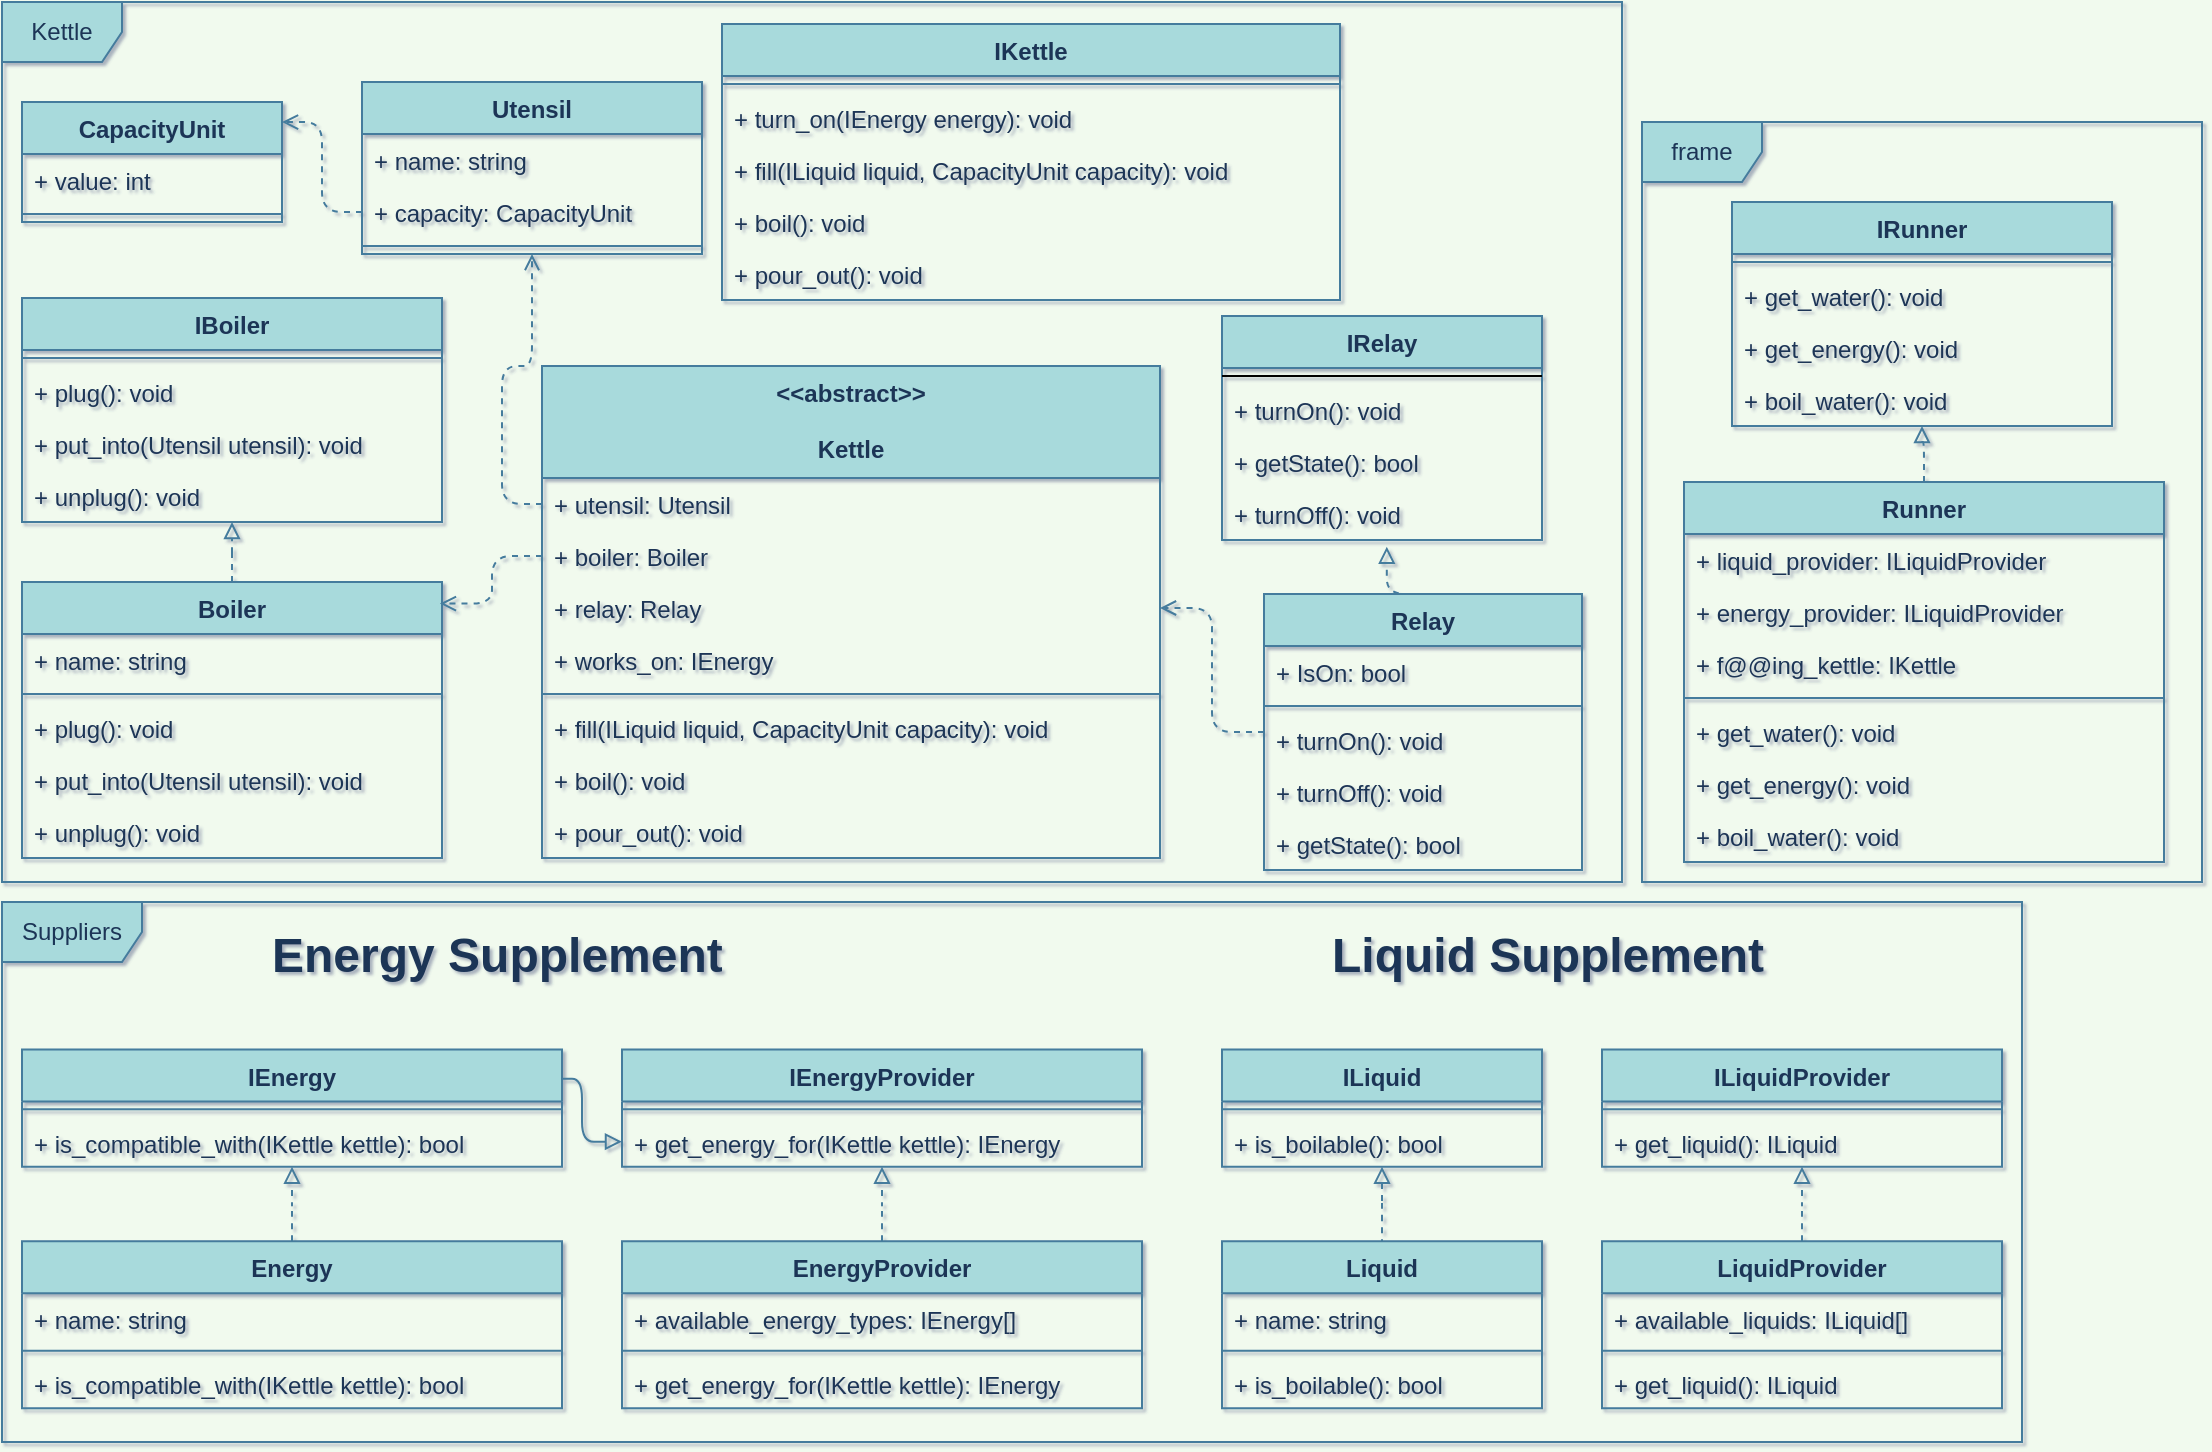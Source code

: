 <mxfile version="13.7.8" type="github">
  <diagram id="sT64eulOTyPjAwDJpeQ8" name="Page-1">
    <mxGraphModel dx="1746" dy="759" grid="1" gridSize="10" guides="1" tooltips="1" connect="1" arrows="1" fold="1" page="0" pageScale="1" pageWidth="850" pageHeight="1100" background="#F1FAEE" math="0" shadow="1">
      <root>
        <mxCell id="0" />
        <mxCell id="1" parent="0" />
        <mxCell id="tFLDlTg6jSrxiTcNu47O-26" value="Kettle" style="shape=umlFrame;whiteSpace=wrap;html=1;rounded=0;sketch=0;strokeColor=#457B9D;fillColor=#A8DADC;fontColor=#1D3557;" vertex="1" parent="1">
          <mxGeometry x="-60" y="230" width="810" height="440" as="geometry" />
        </mxCell>
        <mxCell id="tFLDlTg6jSrxiTcNu47O-44" value="frame" style="shape=umlFrame;whiteSpace=wrap;html=1;rounded=0;sketch=0;strokeColor=#457B9D;fillColor=#A8DADC;fontColor=#1D3557;" vertex="1" parent="1">
          <mxGeometry x="760" y="290" width="280" height="380" as="geometry" />
        </mxCell>
        <mxCell id="totgjsEPkLqNRvyppm45-7" style="edgeStyle=orthogonalEdgeStyle;orthogonalLoop=1;jettySize=auto;html=1;entryX=0.5;entryY=1;entryDx=0;entryDy=0;dashed=1;endArrow=block;endFill=0;strokeColor=#457B9D;fontColor=#1D3557;labelBackgroundColor=#F1FAEE;" parent="1" source="totgjsEPkLqNRvyppm45-96" target="totgjsEPkLqNRvyppm45-2" edge="1">
          <mxGeometry relative="1" as="geometry" />
        </mxCell>
        <mxCell id="totgjsEPkLqNRvyppm45-20" style="edgeStyle=orthogonalEdgeStyle;orthogonalLoop=1;jettySize=auto;html=1;entryX=0.5;entryY=1;entryDx=0;entryDy=0;entryPerimeter=0;dashed=1;endArrow=block;endFill=0;strokeColor=#457B9D;fontColor=#1D3557;labelBackgroundColor=#F1FAEE;" parent="1" source="totgjsEPkLqNRvyppm45-14" target="totgjsEPkLqNRvyppm45-13" edge="1">
          <mxGeometry relative="1" as="geometry" />
        </mxCell>
        <mxCell id="totgjsEPkLqNRvyppm45-54" value="&lt;h1&gt;Energy Supplement&lt;br&gt;&lt;/h1&gt;" style="text;html=1;strokeColor=none;fillColor=none;spacing=5;spacingTop=-20;whiteSpace=wrap;overflow=hidden;fontColor=#1D3557;" parent="1" vertex="1">
          <mxGeometry x="70" y="686.667" width="310" height="47.917" as="geometry" />
        </mxCell>
        <mxCell id="totgjsEPkLqNRvyppm45-55" value="&lt;h1&gt;Liquid Supplement&lt;br&gt;&lt;/h1&gt;" style="text;html=1;strokeColor=none;fillColor=none;spacing=5;spacingTop=-20;whiteSpace=wrap;overflow=hidden;fontColor=#1D3557;" parent="1" vertex="1">
          <mxGeometry x="600" y="686.667" width="309" height="38.333" as="geometry" />
        </mxCell>
        <mxCell id="totgjsEPkLqNRvyppm45-56" value="IEnergy" style="swimlane;fontStyle=1;align=center;verticalAlign=top;childLayout=stackLayout;horizontal=1;startSize=26;horizontalStack=0;resizeParent=1;resizeParentMax=0;resizeLast=0;collapsible=1;marginBottom=0;fillColor=#A8DADC;strokeColor=#457B9D;fontColor=#1D3557;" parent="1" vertex="1">
          <mxGeometry x="-50" y="753.75" width="270" height="58.583" as="geometry" />
        </mxCell>
        <mxCell id="totgjsEPkLqNRvyppm45-57" value="" style="line;strokeWidth=1;fillColor=none;align=left;verticalAlign=middle;spacingTop=-1;spacingLeft=3;spacingRight=3;rotatable=0;labelPosition=right;points=[];portConstraint=eastwest;strokeColor=#457B9D;fontColor=#1D3557;labelBackgroundColor=#F1FAEE;" parent="totgjsEPkLqNRvyppm45-56" vertex="1">
          <mxGeometry y="26" width="270" height="7.667" as="geometry" />
        </mxCell>
        <mxCell id="totgjsEPkLqNRvyppm45-58" value="+ is_compatible_with(IKettle kettle): bool" style="text;strokeColor=none;fillColor=none;align=left;verticalAlign=top;spacingLeft=4;spacingRight=4;overflow=hidden;rotatable=0;points=[[0,0.5],[1,0.5]];portConstraint=eastwest;fontColor=#1D3557;" parent="totgjsEPkLqNRvyppm45-56" vertex="1">
          <mxGeometry y="33.667" width="270" height="24.917" as="geometry" />
        </mxCell>
        <mxCell id="totgjsEPkLqNRvyppm45-59" value="IEnergyProvider" style="swimlane;fontStyle=1;align=center;verticalAlign=top;childLayout=stackLayout;horizontal=1;startSize=26;horizontalStack=0;resizeParent=1;resizeParentMax=0;resizeLast=0;collapsible=1;marginBottom=0;fillColor=#A8DADC;strokeColor=#457B9D;fontColor=#1D3557;" parent="1" vertex="1">
          <mxGeometry x="250" y="753.75" width="260" height="58.583" as="geometry" />
        </mxCell>
        <mxCell id="totgjsEPkLqNRvyppm45-60" value="" style="line;strokeWidth=1;fillColor=none;align=left;verticalAlign=middle;spacingTop=-1;spacingLeft=3;spacingRight=3;rotatable=0;labelPosition=right;points=[];portConstraint=eastwest;strokeColor=#457B9D;fontColor=#1D3557;labelBackgroundColor=#F1FAEE;" parent="totgjsEPkLqNRvyppm45-59" vertex="1">
          <mxGeometry y="26" width="260" height="7.667" as="geometry" />
        </mxCell>
        <mxCell id="totgjsEPkLqNRvyppm45-61" value="+ get_energy_for(IKettle kettle): IEnergy" style="text;strokeColor=none;fillColor=none;align=left;verticalAlign=top;spacingLeft=4;spacingRight=4;overflow=hidden;rotatable=0;points=[[0,0.5],[1,0.5]];portConstraint=eastwest;fontColor=#1D3557;" parent="totgjsEPkLqNRvyppm45-59" vertex="1">
          <mxGeometry y="33.667" width="260" height="24.917" as="geometry" />
        </mxCell>
        <mxCell id="totgjsEPkLqNRvyppm45-62" style="edgeStyle=orthogonalEdgeStyle;orthogonalLoop=1;jettySize=auto;html=1;entryX=1;entryY=0.25;entryDx=0;entryDy=0;startArrow=block;startFill=0;endArrow=none;endFill=0;strokeColor=#457B9D;fontColor=#1D3557;labelBackgroundColor=#F1FAEE;" parent="1" source="totgjsEPkLqNRvyppm45-61" target="totgjsEPkLqNRvyppm45-56" edge="1">
          <mxGeometry relative="1" as="geometry" />
        </mxCell>
        <mxCell id="totgjsEPkLqNRvyppm45-66" value="Energy" style="swimlane;fontStyle=1;align=center;verticalAlign=top;childLayout=stackLayout;horizontal=1;startSize=26;horizontalStack=0;resizeParent=1;resizeParentMax=0;resizeLast=0;collapsible=1;marginBottom=0;fillColor=#A8DADC;strokeColor=#457B9D;fontColor=#1D3557;" parent="1" vertex="1">
          <mxGeometry x="-50" y="849.583" width="270" height="83.5" as="geometry" />
        </mxCell>
        <mxCell id="totgjsEPkLqNRvyppm45-67" value="+ name: string" style="text;strokeColor=none;fillColor=none;align=left;verticalAlign=top;spacingLeft=4;spacingRight=4;overflow=hidden;rotatable=0;points=[[0,0.5],[1,0.5]];portConstraint=eastwest;fontColor=#1D3557;" parent="totgjsEPkLqNRvyppm45-66" vertex="1">
          <mxGeometry y="26" width="270" height="24.917" as="geometry" />
        </mxCell>
        <mxCell id="totgjsEPkLqNRvyppm45-68" value="" style="line;strokeWidth=1;fillColor=none;align=left;verticalAlign=middle;spacingTop=-1;spacingLeft=3;spacingRight=3;rotatable=0;labelPosition=right;points=[];portConstraint=eastwest;strokeColor=#457B9D;fontColor=#1D3557;labelBackgroundColor=#F1FAEE;" parent="totgjsEPkLqNRvyppm45-66" vertex="1">
          <mxGeometry y="50.917" width="270" height="7.667" as="geometry" />
        </mxCell>
        <mxCell id="totgjsEPkLqNRvyppm45-69" value="+ is_compatible_with(IKettle kettle): bool" style="text;strokeColor=none;fillColor=none;align=left;verticalAlign=top;spacingLeft=4;spacingRight=4;overflow=hidden;rotatable=0;points=[[0,0.5],[1,0.5]];portConstraint=eastwest;fontColor=#1D3557;" parent="totgjsEPkLqNRvyppm45-66" vertex="1">
          <mxGeometry y="58.583" width="270" height="24.917" as="geometry" />
        </mxCell>
        <mxCell id="totgjsEPkLqNRvyppm45-70" style="edgeStyle=orthogonalEdgeStyle;orthogonalLoop=1;jettySize=auto;html=1;dashed=1;startArrow=none;startFill=0;endArrow=block;endFill=0;strokeColor=#457B9D;fontColor=#1D3557;labelBackgroundColor=#F1FAEE;" parent="1" source="totgjsEPkLqNRvyppm45-66" target="totgjsEPkLqNRvyppm45-56" edge="1">
          <mxGeometry relative="1" as="geometry" />
        </mxCell>
        <mxCell id="totgjsEPkLqNRvyppm45-71" value="EnergyProvider" style="swimlane;fontStyle=1;align=center;verticalAlign=top;childLayout=stackLayout;horizontal=1;startSize=26;horizontalStack=0;resizeParent=1;resizeParentMax=0;resizeLast=0;collapsible=1;marginBottom=0;fillColor=#A8DADC;strokeColor=#457B9D;fontColor=#1D3557;" parent="1" vertex="1">
          <mxGeometry x="250" y="849.58" width="260" height="83.5" as="geometry" />
        </mxCell>
        <mxCell id="totgjsEPkLqNRvyppm45-72" value="+ available_energy_types: IEnergy[]" style="text;strokeColor=none;fillColor=none;align=left;verticalAlign=top;spacingLeft=4;spacingRight=4;overflow=hidden;rotatable=0;points=[[0,0.5],[1,0.5]];portConstraint=eastwest;fontColor=#1D3557;" parent="totgjsEPkLqNRvyppm45-71" vertex="1">
          <mxGeometry y="26" width="260" height="24.917" as="geometry" />
        </mxCell>
        <mxCell id="totgjsEPkLqNRvyppm45-73" value="" style="line;strokeWidth=1;fillColor=none;align=left;verticalAlign=middle;spacingTop=-1;spacingLeft=3;spacingRight=3;rotatable=0;labelPosition=right;points=[];portConstraint=eastwest;strokeColor=#457B9D;fontColor=#1D3557;labelBackgroundColor=#F1FAEE;" parent="totgjsEPkLqNRvyppm45-71" vertex="1">
          <mxGeometry y="50.917" width="260" height="7.667" as="geometry" />
        </mxCell>
        <mxCell id="totgjsEPkLqNRvyppm45-74" value="+ get_energy_for(IKettle kettle): IEnergy" style="text;strokeColor=none;fillColor=none;align=left;verticalAlign=top;spacingLeft=4;spacingRight=4;overflow=hidden;rotatable=0;points=[[0,0.5],[1,0.5]];portConstraint=eastwest;fontColor=#1D3557;" parent="totgjsEPkLqNRvyppm45-71" vertex="1">
          <mxGeometry y="58.583" width="260" height="24.917" as="geometry" />
        </mxCell>
        <mxCell id="totgjsEPkLqNRvyppm45-75" style="edgeStyle=orthogonalEdgeStyle;orthogonalLoop=1;jettySize=auto;html=1;dashed=1;startArrow=none;startFill=0;endArrow=block;endFill=0;strokeColor=#457B9D;fontColor=#1D3557;labelBackgroundColor=#F1FAEE;" parent="1" source="totgjsEPkLqNRvyppm45-71" target="totgjsEPkLqNRvyppm45-59" edge="1">
          <mxGeometry relative="1" as="geometry" />
        </mxCell>
        <mxCell id="totgjsEPkLqNRvyppm45-76" value="ILiquid" style="swimlane;fontStyle=1;align=center;verticalAlign=top;childLayout=stackLayout;horizontal=1;startSize=26;horizontalStack=0;resizeParent=1;resizeParentMax=0;resizeLast=0;collapsible=1;marginBottom=0;fillColor=#A8DADC;strokeColor=#457B9D;fontColor=#1D3557;" parent="1" vertex="1">
          <mxGeometry x="550" y="753.75" width="160" height="58.583" as="geometry" />
        </mxCell>
        <mxCell id="totgjsEPkLqNRvyppm45-77" value="" style="line;strokeWidth=1;fillColor=none;align=left;verticalAlign=middle;spacingTop=-1;spacingLeft=3;spacingRight=3;rotatable=0;labelPosition=right;points=[];portConstraint=eastwest;strokeColor=#457B9D;fontColor=#1D3557;labelBackgroundColor=#F1FAEE;" parent="totgjsEPkLqNRvyppm45-76" vertex="1">
          <mxGeometry y="26" width="160" height="7.667" as="geometry" />
        </mxCell>
        <mxCell id="totgjsEPkLqNRvyppm45-78" value="+ is_boilable(): bool" style="text;strokeColor=none;fillColor=none;align=left;verticalAlign=top;spacingLeft=4;spacingRight=4;overflow=hidden;rotatable=0;points=[[0,0.5],[1,0.5]];portConstraint=eastwest;fontColor=#1D3557;" parent="totgjsEPkLqNRvyppm45-76" vertex="1">
          <mxGeometry y="33.667" width="160" height="24.917" as="geometry" />
        </mxCell>
        <mxCell id="totgjsEPkLqNRvyppm45-79" value="ILiquidProvider" style="swimlane;fontStyle=1;align=center;verticalAlign=top;childLayout=stackLayout;horizontal=1;startSize=26;horizontalStack=0;resizeParent=1;resizeParentMax=0;resizeLast=0;collapsible=1;marginBottom=0;fillColor=#A8DADC;strokeColor=#457B9D;fontColor=#1D3557;" parent="1" vertex="1">
          <mxGeometry x="740" y="753.75" width="200" height="58.583" as="geometry" />
        </mxCell>
        <mxCell id="totgjsEPkLqNRvyppm45-80" value="" style="line;strokeWidth=1;fillColor=none;align=left;verticalAlign=middle;spacingTop=-1;spacingLeft=3;spacingRight=3;rotatable=0;labelPosition=right;points=[];portConstraint=eastwest;strokeColor=#457B9D;fontColor=#1D3557;labelBackgroundColor=#F1FAEE;" parent="totgjsEPkLqNRvyppm45-79" vertex="1">
          <mxGeometry y="26" width="200" height="7.667" as="geometry" />
        </mxCell>
        <mxCell id="totgjsEPkLqNRvyppm45-81" value="+ get_liquid(): ILiquid" style="text;strokeColor=none;fillColor=none;align=left;verticalAlign=top;spacingLeft=4;spacingRight=4;overflow=hidden;rotatable=0;points=[[0,0.5],[1,0.5]];portConstraint=eastwest;fontColor=#1D3557;" parent="totgjsEPkLqNRvyppm45-79" vertex="1">
          <mxGeometry y="33.667" width="200" height="24.917" as="geometry" />
        </mxCell>
        <mxCell id="totgjsEPkLqNRvyppm45-82" value="Liquid" style="swimlane;fontStyle=1;align=center;verticalAlign=top;childLayout=stackLayout;horizontal=1;startSize=26;horizontalStack=0;resizeParent=1;resizeParentMax=0;resizeLast=0;collapsible=1;marginBottom=0;fillColor=#A8DADC;strokeColor=#457B9D;fontColor=#1D3557;" parent="1" vertex="1">
          <mxGeometry x="550" y="849.583" width="160" height="83.5" as="geometry" />
        </mxCell>
        <mxCell id="totgjsEPkLqNRvyppm45-83" value="+ name: string" style="text;strokeColor=none;fillColor=none;align=left;verticalAlign=top;spacingLeft=4;spacingRight=4;overflow=hidden;rotatable=0;points=[[0,0.5],[1,0.5]];portConstraint=eastwest;fontColor=#1D3557;" parent="totgjsEPkLqNRvyppm45-82" vertex="1">
          <mxGeometry y="26" width="160" height="24.917" as="geometry" />
        </mxCell>
        <mxCell id="totgjsEPkLqNRvyppm45-84" value="" style="line;strokeWidth=1;fillColor=none;align=left;verticalAlign=middle;spacingTop=-1;spacingLeft=3;spacingRight=3;rotatable=0;labelPosition=right;points=[];portConstraint=eastwest;strokeColor=#457B9D;fontColor=#1D3557;labelBackgroundColor=#F1FAEE;" parent="totgjsEPkLqNRvyppm45-82" vertex="1">
          <mxGeometry y="50.917" width="160" height="7.667" as="geometry" />
        </mxCell>
        <mxCell id="totgjsEPkLqNRvyppm45-85" value="+ is_boilable(): bool" style="text;strokeColor=none;fillColor=none;align=left;verticalAlign=top;spacingLeft=4;spacingRight=4;overflow=hidden;rotatable=0;points=[[0,0.5],[1,0.5]];portConstraint=eastwest;fontColor=#1D3557;" parent="totgjsEPkLqNRvyppm45-82" vertex="1">
          <mxGeometry y="58.583" width="160" height="24.917" as="geometry" />
        </mxCell>
        <mxCell id="totgjsEPkLqNRvyppm45-86" style="edgeStyle=orthogonalEdgeStyle;orthogonalLoop=1;jettySize=auto;html=1;startArrow=block;startFill=0;endArrow=none;endFill=0;dashed=1;strokeColor=#457B9D;fontColor=#1D3557;labelBackgroundColor=#F1FAEE;" parent="1" source="totgjsEPkLqNRvyppm45-76" target="totgjsEPkLqNRvyppm45-82" edge="1">
          <mxGeometry relative="1" as="geometry" />
        </mxCell>
        <mxCell id="totgjsEPkLqNRvyppm45-87" value="LiquidProvider" style="swimlane;fontStyle=1;align=center;verticalAlign=top;childLayout=stackLayout;horizontal=1;startSize=26;horizontalStack=0;resizeParent=1;resizeParentMax=0;resizeLast=0;collapsible=1;marginBottom=0;fillColor=#A8DADC;strokeColor=#457B9D;fontColor=#1D3557;" parent="1" vertex="1">
          <mxGeometry x="740" y="849.58" width="200" height="83.5" as="geometry" />
        </mxCell>
        <mxCell id="totgjsEPkLqNRvyppm45-88" value="+ available_liquids: ILiquid[]" style="text;strokeColor=none;fillColor=none;align=left;verticalAlign=top;spacingLeft=4;spacingRight=4;overflow=hidden;rotatable=0;points=[[0,0.5],[1,0.5]];portConstraint=eastwest;fontColor=#1D3557;" parent="totgjsEPkLqNRvyppm45-87" vertex="1">
          <mxGeometry y="26" width="200" height="24.917" as="geometry" />
        </mxCell>
        <mxCell id="totgjsEPkLqNRvyppm45-89" value="" style="line;strokeWidth=1;fillColor=none;align=left;verticalAlign=middle;spacingTop=-1;spacingLeft=3;spacingRight=3;rotatable=0;labelPosition=right;points=[];portConstraint=eastwest;strokeColor=#457B9D;fontColor=#1D3557;labelBackgroundColor=#F1FAEE;" parent="totgjsEPkLqNRvyppm45-87" vertex="1">
          <mxGeometry y="50.917" width="200" height="7.667" as="geometry" />
        </mxCell>
        <mxCell id="totgjsEPkLqNRvyppm45-90" value="+ get_liquid(): ILiquid" style="text;strokeColor=none;fillColor=none;align=left;verticalAlign=top;spacingLeft=4;spacingRight=4;overflow=hidden;rotatable=0;points=[[0,0.5],[1,0.5]];portConstraint=eastwest;fontColor=#1D3557;" parent="totgjsEPkLqNRvyppm45-87" vertex="1">
          <mxGeometry y="58.583" width="200" height="24.917" as="geometry" />
        </mxCell>
        <mxCell id="totgjsEPkLqNRvyppm45-91" style="edgeStyle=orthogonalEdgeStyle;orthogonalLoop=1;jettySize=auto;html=1;startArrow=none;startFill=0;endArrow=block;endFill=0;dashed=1;strokeColor=#457B9D;fontColor=#1D3557;labelBackgroundColor=#F1FAEE;" parent="1" source="totgjsEPkLqNRvyppm45-87" target="totgjsEPkLqNRvyppm45-79" edge="1">
          <mxGeometry relative="1" as="geometry" />
        </mxCell>
        <mxCell id="totgjsEPkLqNRvyppm45-96" value="Runner" style="swimlane;fontStyle=1;align=center;verticalAlign=top;childLayout=stackLayout;horizontal=1;startSize=26;horizontalStack=0;resizeParent=1;resizeParentMax=0;resizeLast=0;collapsible=1;marginBottom=0;fillColor=#A8DADC;strokeColor=#457B9D;fontColor=#1D3557;" parent="1" vertex="1">
          <mxGeometry x="781" y="470" width="240" height="190" as="geometry" />
        </mxCell>
        <mxCell id="totgjsEPkLqNRvyppm45-97" value="+ liquid_provider: ILiquidProvider" style="text;strokeColor=none;fillColor=none;align=left;verticalAlign=top;spacingLeft=4;spacingRight=4;overflow=hidden;rotatable=0;points=[[0,0.5],[1,0.5]];portConstraint=eastwest;fontColor=#1D3557;" parent="totgjsEPkLqNRvyppm45-96" vertex="1">
          <mxGeometry y="26" width="240" height="26" as="geometry" />
        </mxCell>
        <mxCell id="totgjsEPkLqNRvyppm45-98" value="+ energy_provider: ILiquidProvider" style="text;strokeColor=none;fillColor=none;align=left;verticalAlign=top;spacingLeft=4;spacingRight=4;overflow=hidden;rotatable=0;points=[[0,0.5],[1,0.5]];portConstraint=eastwest;fontColor=#1D3557;" parent="totgjsEPkLqNRvyppm45-96" vertex="1">
          <mxGeometry y="52" width="240" height="26" as="geometry" />
        </mxCell>
        <mxCell id="totgjsEPkLqNRvyppm45-99" value="+ f@@ing_kettle: IKettle" style="text;strokeColor=none;fillColor=none;align=left;verticalAlign=top;spacingLeft=4;spacingRight=4;overflow=hidden;rotatable=0;points=[[0,0.5],[1,0.5]];portConstraint=eastwest;fontColor=#1D3557;" parent="totgjsEPkLqNRvyppm45-96" vertex="1">
          <mxGeometry y="78" width="240" height="26" as="geometry" />
        </mxCell>
        <mxCell id="totgjsEPkLqNRvyppm45-100" value="" style="line;strokeWidth=1;fillColor=none;align=left;verticalAlign=middle;spacingTop=-1;spacingLeft=3;spacingRight=3;rotatable=0;labelPosition=right;points=[];portConstraint=eastwest;strokeColor=#457B9D;fontColor=#1D3557;labelBackgroundColor=#F1FAEE;" parent="totgjsEPkLqNRvyppm45-96" vertex="1">
          <mxGeometry y="104" width="240" height="8" as="geometry" />
        </mxCell>
        <mxCell id="totgjsEPkLqNRvyppm45-101" value="+ get_water(): void" style="text;strokeColor=none;fillColor=none;align=left;verticalAlign=top;spacingLeft=4;spacingRight=4;overflow=hidden;rotatable=0;points=[[0,0.5],[1,0.5]];portConstraint=eastwest;fontColor=#1D3557;" parent="totgjsEPkLqNRvyppm45-96" vertex="1">
          <mxGeometry y="112" width="240" height="26" as="geometry" />
        </mxCell>
        <mxCell id="totgjsEPkLqNRvyppm45-102" value="+ get_energy(): void" style="text;strokeColor=none;fillColor=none;align=left;verticalAlign=top;spacingLeft=4;spacingRight=4;overflow=hidden;rotatable=0;points=[[0,0.5],[1,0.5]];portConstraint=eastwest;fontColor=#1D3557;" parent="totgjsEPkLqNRvyppm45-96" vertex="1">
          <mxGeometry y="138" width="240" height="26" as="geometry" />
        </mxCell>
        <mxCell id="totgjsEPkLqNRvyppm45-103" value="+ boil_water(): void" style="text;strokeColor=none;fillColor=none;align=left;verticalAlign=top;spacingLeft=4;spacingRight=4;overflow=hidden;rotatable=0;points=[[0,0.5],[1,0.5]];portConstraint=eastwest;fontColor=#1D3557;" parent="totgjsEPkLqNRvyppm45-96" vertex="1">
          <mxGeometry y="164" width="240" height="26" as="geometry" />
        </mxCell>
        <mxCell id="tFLDlTg6jSrxiTcNu47O-10" style="edgeStyle=orthogonalEdgeStyle;orthogonalLoop=1;jettySize=auto;html=1;entryX=1;entryY=0.5;entryDx=0;entryDy=0;strokeColor=#457B9D;fontColor=#1D3557;endArrow=open;endFill=0;dashed=1;labelBackgroundColor=#F1FAEE;" edge="1" parent="1" source="tFLDlTg6jSrxiTcNu47O-1" target="tFLDlTg6jSrxiTcNu47O-8">
          <mxGeometry relative="1" as="geometry" />
        </mxCell>
        <mxCell id="tFLDlTg6jSrxiTcNu47O-40" style="edgeStyle=orthogonalEdgeStyle;curved=0;rounded=1;sketch=0;orthogonalLoop=1;jettySize=auto;html=1;exitX=0.5;exitY=0;exitDx=0;exitDy=0;entryX=0.515;entryY=1.128;entryDx=0;entryDy=0;entryPerimeter=0;strokeColor=#457B9D;fillColor=#A8DADC;fontColor=#1D3557;dashed=1;endArrow=block;endFill=0;" edge="1" parent="1" source="tFLDlTg6jSrxiTcNu47O-1" target="tFLDlTg6jSrxiTcNu47O-35">
          <mxGeometry relative="1" as="geometry" />
        </mxCell>
        <mxCell id="tFLDlTg6jSrxiTcNu47O-27" value="Suppliers" style="shape=umlFrame;whiteSpace=wrap;html=1;rounded=0;sketch=0;strokeColor=#457B9D;fillColor=#A8DADC;fontColor=#1D3557;width=70;height=30;" vertex="1" parent="1">
          <mxGeometry x="-60" y="680" width="1010" height="270" as="geometry" />
        </mxCell>
        <mxCell id="totgjsEPkLqNRvyppm45-14" value="Boiler" style="swimlane;fontStyle=1;align=center;verticalAlign=top;childLayout=stackLayout;horizontal=1;startSize=26;horizontalStack=0;resizeParent=1;resizeParentMax=0;resizeLast=0;collapsible=1;marginBottom=0;fillColor=#A8DADC;strokeColor=#457B9D;fontColor=#1D3557;" parent="1" vertex="1">
          <mxGeometry x="-50" y="520" width="210.0" height="138" as="geometry" />
        </mxCell>
        <mxCell id="totgjsEPkLqNRvyppm45-15" value="+ name: string" style="text;strokeColor=none;fillColor=none;align=left;verticalAlign=top;spacingLeft=4;spacingRight=4;overflow=hidden;rotatable=0;points=[[0,0.5],[1,0.5]];portConstraint=eastwest;fontColor=#1D3557;" parent="totgjsEPkLqNRvyppm45-14" vertex="1">
          <mxGeometry y="26" width="210.0" height="26" as="geometry" />
        </mxCell>
        <mxCell id="totgjsEPkLqNRvyppm45-16" value="" style="line;strokeWidth=1;fillColor=none;align=left;verticalAlign=middle;spacingTop=-1;spacingLeft=3;spacingRight=3;rotatable=0;labelPosition=right;points=[];portConstraint=eastwest;strokeColor=#457B9D;fontColor=#1D3557;labelBackgroundColor=#F1FAEE;" parent="totgjsEPkLqNRvyppm45-14" vertex="1">
          <mxGeometry y="52" width="210.0" height="8" as="geometry" />
        </mxCell>
        <mxCell id="totgjsEPkLqNRvyppm45-17" value="+ plug(): void" style="text;strokeColor=none;fillColor=none;align=left;verticalAlign=top;spacingLeft=4;spacingRight=4;overflow=hidden;rotatable=0;points=[[0,0.5],[1,0.5]];portConstraint=eastwest;fontColor=#1D3557;" parent="totgjsEPkLqNRvyppm45-14" vertex="1">
          <mxGeometry y="60" width="210.0" height="26" as="geometry" />
        </mxCell>
        <mxCell id="totgjsEPkLqNRvyppm45-18" value="+ put_into(Utensil utensil): void" style="text;strokeColor=none;fillColor=none;align=left;verticalAlign=top;spacingLeft=4;spacingRight=4;overflow=hidden;rotatable=0;points=[[0,0.5],[1,0.5]];portConstraint=eastwest;fontColor=#1D3557;" parent="totgjsEPkLqNRvyppm45-14" vertex="1">
          <mxGeometry y="86" width="210.0" height="26" as="geometry" />
        </mxCell>
        <mxCell id="totgjsEPkLqNRvyppm45-19" value="+ unplug(): void" style="text;strokeColor=none;fillColor=none;align=left;verticalAlign=top;spacingLeft=4;spacingRight=4;overflow=hidden;rotatable=0;points=[[0,0.5],[1,0.5]];portConstraint=eastwest;fontColor=#1D3557;" parent="totgjsEPkLqNRvyppm45-14" vertex="1">
          <mxGeometry y="112" width="210.0" height="26" as="geometry" />
        </mxCell>
        <mxCell id="totgjsEPkLqNRvyppm45-9" value="IBoiler" style="swimlane;fontStyle=1;align=center;verticalAlign=top;childLayout=stackLayout;horizontal=1;startSize=26;horizontalStack=0;resizeParent=1;resizeParentMax=0;resizeLast=0;collapsible=1;marginBottom=0;fillColor=#A8DADC;strokeColor=#457B9D;fontColor=#1D3557;" parent="1" vertex="1">
          <mxGeometry x="-50" y="378" width="210.0" height="112" as="geometry" />
        </mxCell>
        <mxCell id="totgjsEPkLqNRvyppm45-10" value="" style="line;strokeWidth=1;fillColor=none;align=left;verticalAlign=middle;spacingTop=-1;spacingLeft=3;spacingRight=3;rotatable=0;labelPosition=right;points=[];portConstraint=eastwest;strokeColor=#457B9D;fontColor=#1D3557;labelBackgroundColor=#F1FAEE;" parent="totgjsEPkLqNRvyppm45-9" vertex="1">
          <mxGeometry y="26" width="210.0" height="8" as="geometry" />
        </mxCell>
        <mxCell id="totgjsEPkLqNRvyppm45-11" value="+ plug(): void" style="text;strokeColor=none;fillColor=none;align=left;verticalAlign=top;spacingLeft=4;spacingRight=4;overflow=hidden;rotatable=0;points=[[0,0.5],[1,0.5]];portConstraint=eastwest;fontColor=#1D3557;" parent="totgjsEPkLqNRvyppm45-9" vertex="1">
          <mxGeometry y="34" width="210.0" height="26" as="geometry" />
        </mxCell>
        <mxCell id="totgjsEPkLqNRvyppm45-12" value="+ put_into(Utensil utensil): void" style="text;strokeColor=none;fillColor=none;align=left;verticalAlign=top;spacingLeft=4;spacingRight=4;overflow=hidden;rotatable=0;points=[[0,0.5],[1,0.5]];portConstraint=eastwest;fontColor=#1D3557;" parent="totgjsEPkLqNRvyppm45-9" vertex="1">
          <mxGeometry y="60" width="210.0" height="26" as="geometry" />
        </mxCell>
        <mxCell id="totgjsEPkLqNRvyppm45-13" value="+ unplug(): void" style="text;strokeColor=none;fillColor=none;align=left;verticalAlign=top;spacingLeft=4;spacingRight=4;overflow=hidden;rotatable=0;points=[[0,0.5],[1,0.5]];portConstraint=eastwest;fontColor=#1D3557;" parent="totgjsEPkLqNRvyppm45-9" vertex="1">
          <mxGeometry y="86" width="210.0" height="26" as="geometry" />
        </mxCell>
        <mxCell id="totgjsEPkLqNRvyppm45-63" value="CapacityUnit" style="swimlane;fontStyle=1;align=center;verticalAlign=top;childLayout=stackLayout;horizontal=1;startSize=26;horizontalStack=0;resizeParent=1;resizeParentMax=0;resizeLast=0;collapsible=1;marginBottom=0;fillColor=#A8DADC;strokeColor=#457B9D;fontColor=#1D3557;" parent="1" vertex="1">
          <mxGeometry x="-50" y="280" width="130" height="60" as="geometry" />
        </mxCell>
        <mxCell id="totgjsEPkLqNRvyppm45-64" value="+ value: int" style="text;strokeColor=none;fillColor=none;align=left;verticalAlign=top;spacingLeft=4;spacingRight=4;overflow=hidden;rotatable=0;points=[[0,0.5],[1,0.5]];portConstraint=eastwest;fontColor=#1D3557;" parent="totgjsEPkLqNRvyppm45-63" vertex="1">
          <mxGeometry y="26" width="130" height="26" as="geometry" />
        </mxCell>
        <mxCell id="totgjsEPkLqNRvyppm45-65" value="" style="line;strokeWidth=1;fillColor=none;align=left;verticalAlign=middle;spacingTop=-1;spacingLeft=3;spacingRight=3;rotatable=0;labelPosition=right;points=[];portConstraint=eastwest;strokeColor=#457B9D;fontColor=#1D3557;labelBackgroundColor=#F1FAEE;" parent="totgjsEPkLqNRvyppm45-63" vertex="1">
          <mxGeometry y="52" width="130" height="8" as="geometry" />
        </mxCell>
        <mxCell id="tFLDlTg6jSrxiTcNu47O-1" value="Relay" style="swimlane;fontStyle=1;align=center;verticalAlign=top;childLayout=stackLayout;horizontal=1;startSize=26;horizontalStack=0;resizeParent=1;resizeParentMax=0;resizeLast=0;collapsible=1;marginBottom=0;fillColor=#A8DADC;strokeColor=#457B9D;fontColor=#1D3557;" vertex="1" parent="1">
          <mxGeometry x="571" y="526" width="159" height="138" as="geometry" />
        </mxCell>
        <mxCell id="tFLDlTg6jSrxiTcNu47O-2" value="+ IsOn: bool" style="text;strokeColor=none;fillColor=none;align=left;verticalAlign=top;spacingLeft=4;spacingRight=4;overflow=hidden;rotatable=0;points=[[0,0.5],[1,0.5]];portConstraint=eastwest;fontColor=#1D3557;" vertex="1" parent="tFLDlTg6jSrxiTcNu47O-1">
          <mxGeometry y="26" width="159" height="26" as="geometry" />
        </mxCell>
        <mxCell id="tFLDlTg6jSrxiTcNu47O-3" value="" style="line;strokeWidth=1;fillColor=none;align=left;verticalAlign=middle;spacingTop=-1;spacingLeft=3;spacingRight=3;rotatable=0;labelPosition=right;points=[];portConstraint=eastwest;strokeColor=#457B9D;fontColor=#1D3557;labelBackgroundColor=#F1FAEE;" vertex="1" parent="tFLDlTg6jSrxiTcNu47O-1">
          <mxGeometry y="52" width="159" height="8" as="geometry" />
        </mxCell>
        <mxCell id="tFLDlTg6jSrxiTcNu47O-5" value="+ turnOn(): void" style="text;strokeColor=none;fillColor=none;align=left;verticalAlign=top;spacingLeft=4;spacingRight=4;overflow=hidden;rotatable=0;points=[[0,0.5],[1,0.5]];portConstraint=eastwest;fontColor=#1D3557;" vertex="1" parent="tFLDlTg6jSrxiTcNu47O-1">
          <mxGeometry y="60" width="159" height="26" as="geometry" />
        </mxCell>
        <mxCell id="tFLDlTg6jSrxiTcNu47O-6" value="+ turnOff(): void" style="text;strokeColor=none;fillColor=none;align=left;verticalAlign=top;spacingLeft=4;spacingRight=4;overflow=hidden;rotatable=0;points=[[0,0.5],[1,0.5]];portConstraint=eastwest;fontColor=#1D3557;" vertex="1" parent="tFLDlTg6jSrxiTcNu47O-1">
          <mxGeometry y="86" width="159" height="26" as="geometry" />
        </mxCell>
        <mxCell id="tFLDlTg6jSrxiTcNu47O-4" value="+ getState(): bool" style="text;strokeColor=none;fillColor=none;align=left;verticalAlign=top;spacingLeft=4;spacingRight=4;overflow=hidden;rotatable=0;points=[[0,0.5],[1,0.5]];portConstraint=eastwest;fontColor=#1D3557;" vertex="1" parent="tFLDlTg6jSrxiTcNu47O-1">
          <mxGeometry y="112" width="159" height="26" as="geometry" />
        </mxCell>
        <mxCell id="tFLDlTg6jSrxiTcNu47O-45" style="edgeStyle=orthogonalEdgeStyle;curved=0;rounded=1;sketch=0;orthogonalLoop=1;jettySize=auto;html=1;entryX=1;entryY=0.167;entryDx=0;entryDy=0;entryPerimeter=0;dashed=1;endArrow=open;endFill=0;strokeColor=#457B9D;fillColor=#A8DADC;fontColor=#1D3557;" edge="1" parent="1" source="totgjsEPkLqNRvyppm45-94" target="totgjsEPkLqNRvyppm45-63">
          <mxGeometry relative="1" as="geometry" />
        </mxCell>
        <mxCell id="tFLDlTg6jSrxiTcNu47O-46" style="edgeStyle=orthogonalEdgeStyle;curved=0;rounded=1;sketch=0;orthogonalLoop=1;jettySize=auto;html=1;entryX=0.995;entryY=0.078;entryDx=0;entryDy=0;entryPerimeter=0;dashed=1;endArrow=open;endFill=0;strokeColor=#457B9D;fillColor=#A8DADC;fontColor=#1D3557;" edge="1" parent="1" source="totgjsEPkLqNRvyppm45-45" target="totgjsEPkLqNRvyppm45-14">
          <mxGeometry relative="1" as="geometry" />
        </mxCell>
        <mxCell id="tFLDlTg6jSrxiTcNu47O-28" value="IRelay" style="swimlane;fontStyle=1;align=center;verticalAlign=top;childLayout=stackLayout;horizontal=1;startSize=26;horizontalStack=0;resizeParent=1;resizeParentMax=0;resizeLast=0;collapsible=1;marginBottom=0;rounded=0;sketch=0;strokeColor=#457B9D;fillColor=#A8DADC;fontColor=#1D3557;" vertex="1" parent="1">
          <mxGeometry x="550" y="387" width="160" height="112" as="geometry" />
        </mxCell>
        <mxCell id="tFLDlTg6jSrxiTcNu47O-30" value="" style="line;strokeWidth=1;fillColor=none;align=left;verticalAlign=middle;spacingTop=-1;spacingLeft=3;spacingRight=3;rotatable=0;labelPosition=right;points=[];portConstraint=eastwest;" vertex="1" parent="tFLDlTg6jSrxiTcNu47O-28">
          <mxGeometry y="26" width="160" height="8" as="geometry" />
        </mxCell>
        <mxCell id="tFLDlTg6jSrxiTcNu47O-34" value="+ turnOn(): void" style="text;strokeColor=none;fillColor=none;align=left;verticalAlign=top;spacingLeft=4;spacingRight=4;overflow=hidden;rotatable=0;points=[[0,0.5],[1,0.5]];portConstraint=eastwest;fontColor=#1D3557;" vertex="1" parent="tFLDlTg6jSrxiTcNu47O-28">
          <mxGeometry y="34" width="160" height="26" as="geometry" />
        </mxCell>
        <mxCell id="tFLDlTg6jSrxiTcNu47O-36" value="+ getState(): bool" style="text;strokeColor=none;fillColor=none;align=left;verticalAlign=top;spacingLeft=4;spacingRight=4;overflow=hidden;rotatable=0;points=[[0,0.5],[1,0.5]];portConstraint=eastwest;fontColor=#1D3557;" vertex="1" parent="tFLDlTg6jSrxiTcNu47O-28">
          <mxGeometry y="60" width="160" height="26" as="geometry" />
        </mxCell>
        <mxCell id="tFLDlTg6jSrxiTcNu47O-35" value="+ turnOff(): void" style="text;strokeColor=none;fillColor=none;align=left;verticalAlign=top;spacingLeft=4;spacingRight=4;overflow=hidden;rotatable=0;points=[[0,0.5],[1,0.5]];portConstraint=eastwest;fontColor=#1D3557;" vertex="1" parent="tFLDlTg6jSrxiTcNu47O-28">
          <mxGeometry y="86" width="160" height="26" as="geometry" />
        </mxCell>
        <mxCell id="totgjsEPkLqNRvyppm45-43" value="&lt;&lt;abstract&gt;&gt;&#xa;&#xa;Kettle" style="swimlane;fontStyle=1;align=center;verticalAlign=top;childLayout=stackLayout;horizontal=1;startSize=56;horizontalStack=0;resizeParent=1;resizeParentMax=0;resizeLast=0;collapsible=1;marginBottom=0;fillColor=#A8DADC;strokeColor=#457B9D;fontColor=#1D3557;" parent="1" vertex="1">
          <mxGeometry x="210" y="412" width="309" height="246" as="geometry" />
        </mxCell>
        <mxCell id="totgjsEPkLqNRvyppm45-44" value="+ utensil: Utensil" style="text;strokeColor=none;fillColor=none;align=left;verticalAlign=top;spacingLeft=4;spacingRight=4;overflow=hidden;rotatable=0;points=[[0,0.5],[1,0.5]];portConstraint=eastwest;fontColor=#1D3557;" parent="totgjsEPkLqNRvyppm45-43" vertex="1">
          <mxGeometry y="56" width="309" height="26" as="geometry" />
        </mxCell>
        <mxCell id="totgjsEPkLqNRvyppm45-45" value="+ boiler: Boiler" style="text;strokeColor=none;fillColor=none;align=left;verticalAlign=top;spacingLeft=4;spacingRight=4;overflow=hidden;rotatable=0;points=[[0,0.5],[1,0.5]];portConstraint=eastwest;fontColor=#1D3557;" parent="totgjsEPkLqNRvyppm45-43" vertex="1">
          <mxGeometry y="82" width="309" height="26" as="geometry" />
        </mxCell>
        <mxCell id="tFLDlTg6jSrxiTcNu47O-8" value="+ relay: Relay" style="text;strokeColor=none;fillColor=none;align=left;verticalAlign=top;spacingLeft=4;spacingRight=4;overflow=hidden;rotatable=0;points=[[0,0.5],[1,0.5]];portConstraint=eastwest;fontColor=#1D3557;" vertex="1" parent="totgjsEPkLqNRvyppm45-43">
          <mxGeometry y="108" width="309" height="26" as="geometry" />
        </mxCell>
        <mxCell id="totgjsEPkLqNRvyppm45-46" value="+ works_on: IEnergy" style="text;strokeColor=none;fillColor=none;align=left;verticalAlign=top;spacingLeft=4;spacingRight=4;overflow=hidden;rotatable=0;points=[[0,0.5],[1,0.5]];portConstraint=eastwest;fontColor=#1D3557;" parent="totgjsEPkLqNRvyppm45-43" vertex="1">
          <mxGeometry y="134" width="309" height="26" as="geometry" />
        </mxCell>
        <mxCell id="totgjsEPkLqNRvyppm45-47" value="" style="line;strokeWidth=1;fillColor=none;align=left;verticalAlign=middle;spacingTop=-1;spacingLeft=3;spacingRight=3;rotatable=0;labelPosition=right;points=[];portConstraint=eastwest;strokeColor=#457B9D;fontColor=#1D3557;labelBackgroundColor=#F1FAEE;" parent="totgjsEPkLqNRvyppm45-43" vertex="1">
          <mxGeometry y="160" width="309" height="8" as="geometry" />
        </mxCell>
        <mxCell id="totgjsEPkLqNRvyppm45-48" value="+ fill(ILiquid liquid, CapacityUnit capacity): void" style="text;strokeColor=none;fillColor=none;align=left;verticalAlign=top;spacingLeft=4;spacingRight=4;overflow=hidden;rotatable=0;points=[[0,0.5],[1,0.5]];portConstraint=eastwest;fontColor=#1D3557;" parent="totgjsEPkLqNRvyppm45-43" vertex="1">
          <mxGeometry y="168" width="309" height="26" as="geometry" />
        </mxCell>
        <mxCell id="totgjsEPkLqNRvyppm45-49" value="+ boil(): void" style="text;strokeColor=none;fillColor=none;align=left;verticalAlign=top;spacingLeft=4;spacingRight=4;overflow=hidden;rotatable=0;points=[[0,0.5],[1,0.5]];portConstraint=eastwest;fontColor=#1D3557;" parent="totgjsEPkLqNRvyppm45-43" vertex="1">
          <mxGeometry y="194" width="309" height="26" as="geometry" />
        </mxCell>
        <mxCell id="totgjsEPkLqNRvyppm45-50" value="+ pour_out(): void" style="text;strokeColor=none;fillColor=none;align=left;verticalAlign=top;spacingLeft=4;spacingRight=4;overflow=hidden;rotatable=0;points=[[0,0.5],[1,0.5]];portConstraint=eastwest;fontColor=#1D3557;" parent="totgjsEPkLqNRvyppm45-43" vertex="1">
          <mxGeometry y="220" width="309" height="26" as="geometry" />
        </mxCell>
        <mxCell id="totgjsEPkLqNRvyppm45-92" value="Utensil" style="swimlane;fontStyle=1;align=center;verticalAlign=top;childLayout=stackLayout;horizontal=1;startSize=26;horizontalStack=0;resizeParent=1;resizeParentMax=0;resizeLast=0;collapsible=1;marginBottom=0;fillColor=#A8DADC;strokeColor=#457B9D;fontColor=#1D3557;" parent="1" vertex="1">
          <mxGeometry x="120" y="270" width="170" height="86" as="geometry" />
        </mxCell>
        <mxCell id="totgjsEPkLqNRvyppm45-93" value="+ name: string" style="text;strokeColor=none;fillColor=none;align=left;verticalAlign=top;spacingLeft=4;spacingRight=4;overflow=hidden;rotatable=0;points=[[0,0.5],[1,0.5]];portConstraint=eastwest;fontColor=#1D3557;" parent="totgjsEPkLqNRvyppm45-92" vertex="1">
          <mxGeometry y="26" width="170" height="26" as="geometry" />
        </mxCell>
        <mxCell id="totgjsEPkLqNRvyppm45-94" value="+ capacity: CapacityUnit" style="text;strokeColor=none;fillColor=none;align=left;verticalAlign=top;spacingLeft=4;spacingRight=4;overflow=hidden;rotatable=0;points=[[0,0.5],[1,0.5]];portConstraint=eastwest;fontColor=#1D3557;" parent="totgjsEPkLqNRvyppm45-92" vertex="1">
          <mxGeometry y="52" width="170" height="26" as="geometry" />
        </mxCell>
        <mxCell id="totgjsEPkLqNRvyppm45-95" value="" style="line;strokeWidth=1;fillColor=none;align=left;verticalAlign=middle;spacingTop=-1;spacingLeft=3;spacingRight=3;rotatable=0;labelPosition=right;points=[];portConstraint=eastwest;strokeColor=#457B9D;fontColor=#1D3557;labelBackgroundColor=#F1FAEE;" parent="totgjsEPkLqNRvyppm45-92" vertex="1">
          <mxGeometry y="78" width="170" height="8" as="geometry" />
        </mxCell>
        <mxCell id="tFLDlTg6jSrxiTcNu47O-50" style="edgeStyle=orthogonalEdgeStyle;curved=0;rounded=1;sketch=0;orthogonalLoop=1;jettySize=auto;html=1;exitX=0;exitY=0.5;exitDx=0;exitDy=0;entryX=0.5;entryY=1;entryDx=0;entryDy=0;dashed=1;endArrow=open;endFill=0;strokeColor=#457B9D;fillColor=#A8DADC;fontColor=#1D3557;" edge="1" parent="1" source="totgjsEPkLqNRvyppm45-44" target="totgjsEPkLqNRvyppm45-92">
          <mxGeometry relative="1" as="geometry" />
        </mxCell>
        <mxCell id="totgjsEPkLqNRvyppm45-21" value="IKettle" style="swimlane;fontStyle=1;align=center;verticalAlign=top;childLayout=stackLayout;horizontal=1;startSize=26;horizontalStack=0;resizeParent=1;resizeParentMax=0;resizeLast=0;collapsible=1;marginBottom=0;fillColor=#A8DADC;strokeColor=#457B9D;fontColor=#1D3557;" parent="1" vertex="1">
          <mxGeometry x="300" y="241" width="309" height="138" as="geometry" />
        </mxCell>
        <mxCell id="totgjsEPkLqNRvyppm45-22" value="" style="line;strokeWidth=1;fillColor=none;align=left;verticalAlign=middle;spacingTop=-1;spacingLeft=3;spacingRight=3;rotatable=0;labelPosition=right;points=[];portConstraint=eastwest;strokeColor=#457B9D;fontColor=#1D3557;labelBackgroundColor=#F1FAEE;" parent="totgjsEPkLqNRvyppm45-21" vertex="1">
          <mxGeometry y="26" width="309" height="8" as="geometry" />
        </mxCell>
        <mxCell id="tFLDlTg6jSrxiTcNu47O-7" value="+ turn_on(IEnergy energy): void" style="text;strokeColor=none;fillColor=none;align=left;verticalAlign=top;spacingLeft=4;spacingRight=4;overflow=hidden;rotatable=0;points=[[0,0.5],[1,0.5]];portConstraint=eastwest;fontColor=#1D3557;" vertex="1" parent="totgjsEPkLqNRvyppm45-21">
          <mxGeometry y="34" width="309" height="26" as="geometry" />
        </mxCell>
        <mxCell id="totgjsEPkLqNRvyppm45-23" value="+ fill(ILiquid liquid, CapacityUnit capacity): void" style="text;strokeColor=none;fillColor=none;align=left;verticalAlign=top;spacingLeft=4;spacingRight=4;overflow=hidden;rotatable=0;points=[[0,0.5],[1,0.5]];portConstraint=eastwest;fontColor=#1D3557;" parent="totgjsEPkLqNRvyppm45-21" vertex="1">
          <mxGeometry y="60" width="309" height="26" as="geometry" />
        </mxCell>
        <mxCell id="totgjsEPkLqNRvyppm45-24" value="+ boil(): void" style="text;strokeColor=none;fillColor=none;align=left;verticalAlign=top;spacingLeft=4;spacingRight=4;overflow=hidden;rotatable=0;points=[[0,0.5],[1,0.5]];portConstraint=eastwest;fontColor=#1D3557;" parent="totgjsEPkLqNRvyppm45-21" vertex="1">
          <mxGeometry y="86" width="309" height="26" as="geometry" />
        </mxCell>
        <mxCell id="totgjsEPkLqNRvyppm45-25" value="+ pour_out(): void" style="text;strokeColor=none;fillColor=none;align=left;verticalAlign=top;spacingLeft=4;spacingRight=4;overflow=hidden;rotatable=0;points=[[0,0.5],[1,0.5]];portConstraint=eastwest;fontColor=#1D3557;" parent="totgjsEPkLqNRvyppm45-21" vertex="1">
          <mxGeometry y="112" width="309" height="26" as="geometry" />
        </mxCell>
        <mxCell id="totgjsEPkLqNRvyppm45-2" value="IRunner" style="swimlane;fontStyle=1;align=center;verticalAlign=top;childLayout=stackLayout;horizontal=1;startSize=26;horizontalStack=0;resizeParent=1;resizeParentMax=0;resizeLast=0;collapsible=1;marginBottom=0;fillColor=#A8DADC;strokeColor=#457B9D;fontColor=#1D3557;" parent="1" vertex="1">
          <mxGeometry x="805" y="330" width="190" height="112" as="geometry" />
        </mxCell>
        <mxCell id="totgjsEPkLqNRvyppm45-3" value="" style="line;strokeWidth=1;fillColor=none;align=left;verticalAlign=middle;spacingTop=-1;spacingLeft=3;spacingRight=3;rotatable=0;labelPosition=right;points=[];portConstraint=eastwest;strokeColor=#457B9D;fontColor=#1D3557;labelBackgroundColor=#F1FAEE;" parent="totgjsEPkLqNRvyppm45-2" vertex="1">
          <mxGeometry y="26" width="190" height="8" as="geometry" />
        </mxCell>
        <mxCell id="totgjsEPkLqNRvyppm45-4" value="+ get_water(): void" style="text;strokeColor=none;fillColor=none;align=left;verticalAlign=top;spacingLeft=4;spacingRight=4;overflow=hidden;rotatable=0;points=[[0,0.5],[1,0.5]];portConstraint=eastwest;fontColor=#1D3557;" parent="totgjsEPkLqNRvyppm45-2" vertex="1">
          <mxGeometry y="34" width="190" height="26" as="geometry" />
        </mxCell>
        <mxCell id="totgjsEPkLqNRvyppm45-5" value="+ get_energy(): void" style="text;strokeColor=none;fillColor=none;align=left;verticalAlign=top;spacingLeft=4;spacingRight=4;overflow=hidden;rotatable=0;points=[[0,0.5],[1,0.5]];portConstraint=eastwest;fontColor=#1D3557;" parent="totgjsEPkLqNRvyppm45-2" vertex="1">
          <mxGeometry y="60" width="190" height="26" as="geometry" />
        </mxCell>
        <mxCell id="totgjsEPkLqNRvyppm45-6" value="+ boil_water(): void" style="text;strokeColor=none;fillColor=none;align=left;verticalAlign=top;spacingLeft=4;spacingRight=4;overflow=hidden;rotatable=0;points=[[0,0.5],[1,0.5]];portConstraint=eastwest;fontColor=#1D3557;" parent="totgjsEPkLqNRvyppm45-2" vertex="1">
          <mxGeometry y="86" width="190" height="26" as="geometry" />
        </mxCell>
      </root>
    </mxGraphModel>
  </diagram>
</mxfile>
